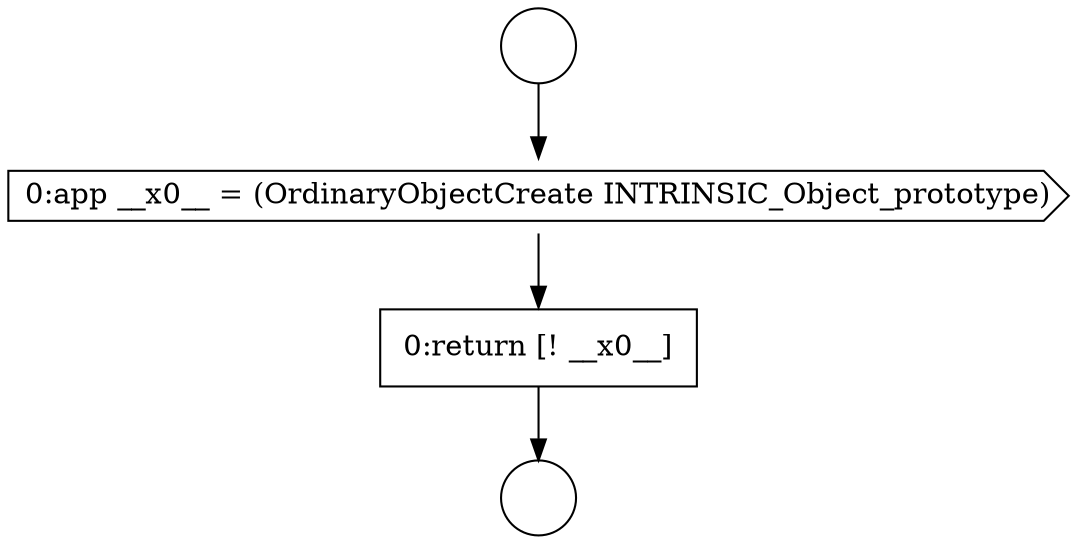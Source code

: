 digraph {
  node4029 [shape=circle label=" " color="black" fillcolor="white" style=filled]
  node4031 [shape=cds, label=<<font color="black">0:app __x0__ = (OrdinaryObjectCreate INTRINSIC_Object_prototype)</font>> color="black" fillcolor="white" style=filled]
  node4032 [shape=none, margin=0, label=<<font color="black">
    <table border="0" cellborder="1" cellspacing="0" cellpadding="10">
      <tr><td align="left">0:return [! __x0__]</td></tr>
    </table>
  </font>> color="black" fillcolor="white" style=filled]
  node4030 [shape=circle label=" " color="black" fillcolor="white" style=filled]
  node4029 -> node4031 [ color="black"]
  node4031 -> node4032 [ color="black"]
  node4032 -> node4030 [ color="black"]
}
